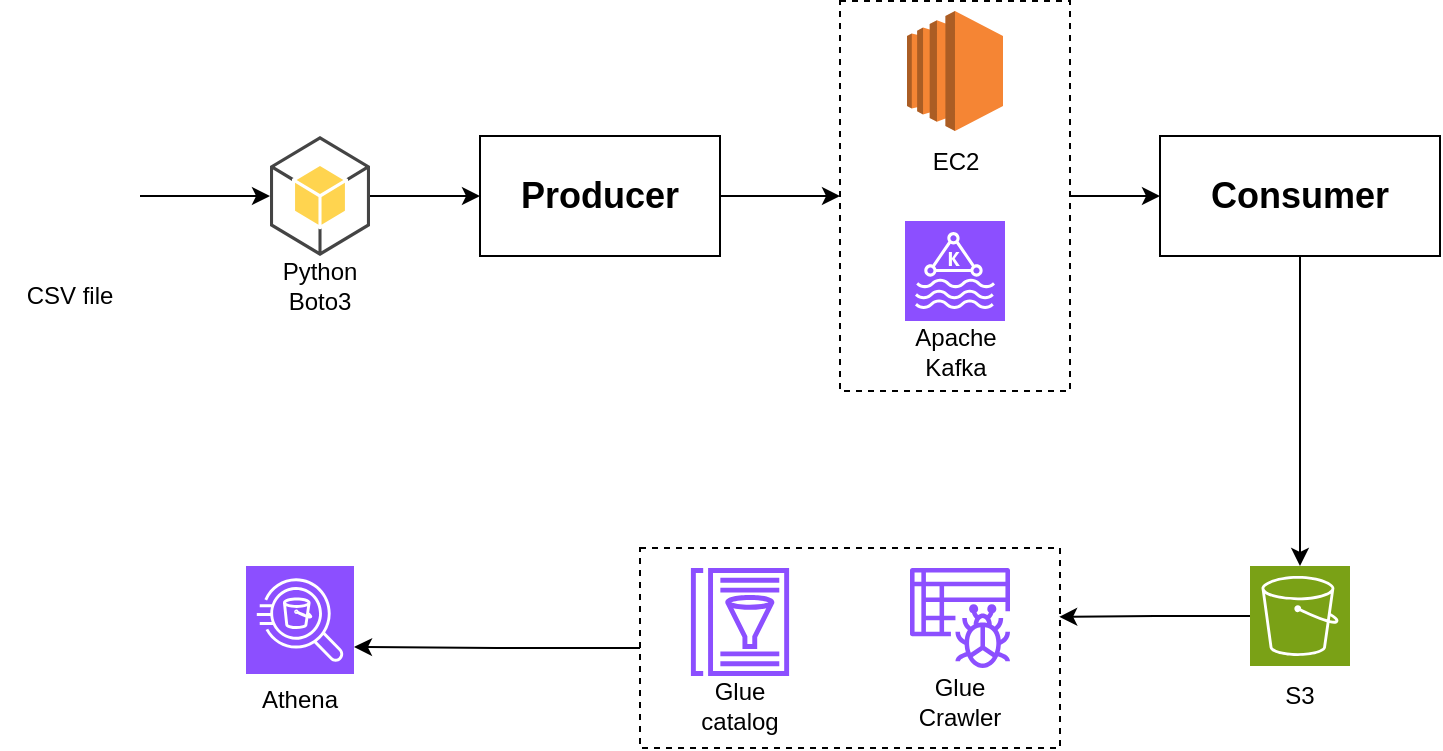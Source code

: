 <mxfile version="22.0.0" type="device">
  <diagram name="Page-1" id="UL2gxUW_iLW8z0D1iNUt">
    <mxGraphModel dx="1050" dy="587" grid="1" gridSize="10" guides="1" tooltips="1" connect="1" arrows="1" fold="1" page="1" pageScale="1" pageWidth="850" pageHeight="1100" math="0" shadow="0">
      <root>
        <mxCell id="0" />
        <mxCell id="1" parent="0" />
        <mxCell id="qjSdolqJB8eOLFLxf_jJ-2" value="" style="shape=image;html=1;verticalAlign=top;verticalLabelPosition=bottom;labelBackgroundColor=#ffffff;imageAspect=0;aspect=fixed;image=https://cdn0.iconfinder.com/data/icons/phosphor-light-vol-2/256/file-csv-light-128.png" vertex="1" parent="1">
          <mxGeometry x="50" y="550" width="70" height="70" as="geometry" />
        </mxCell>
        <mxCell id="qjSdolqJB8eOLFLxf_jJ-10" value="" style="endArrow=classic;html=1;rounded=0;exitX=1;exitY=0.5;exitDx=0;exitDy=0;entryX=0;entryY=0.5;entryDx=0;entryDy=0;entryPerimeter=0;" edge="1" parent="1" source="qjSdolqJB8eOLFLxf_jJ-2" target="qjSdolqJB8eOLFLxf_jJ-3">
          <mxGeometry width="50" height="50" relative="1" as="geometry">
            <mxPoint x="130" y="620" as="sourcePoint" />
            <mxPoint x="180" y="570" as="targetPoint" />
          </mxGeometry>
        </mxCell>
        <mxCell id="qjSdolqJB8eOLFLxf_jJ-13" value="" style="endArrow=classic;html=1;rounded=0;exitX=1;exitY=0.5;exitDx=0;exitDy=0;exitPerimeter=0;entryX=0;entryY=0.5;entryDx=0;entryDy=0;" edge="1" parent="1" source="qjSdolqJB8eOLFLxf_jJ-3" target="qjSdolqJB8eOLFLxf_jJ-12">
          <mxGeometry width="50" height="50" relative="1" as="geometry">
            <mxPoint x="400" y="770" as="sourcePoint" />
            <mxPoint x="450" y="720" as="targetPoint" />
          </mxGeometry>
        </mxCell>
        <mxCell id="qjSdolqJB8eOLFLxf_jJ-17" value="CSV file" style="text;html=1;strokeColor=none;fillColor=none;align=center;verticalAlign=middle;whiteSpace=wrap;rounded=0;" vertex="1" parent="1">
          <mxGeometry x="55" y="620" width="60" height="30" as="geometry" />
        </mxCell>
        <mxCell id="qjSdolqJB8eOLFLxf_jJ-25" value="" style="group" vertex="1" connectable="0" parent="1">
          <mxGeometry x="670" y="770" width="60" height="80" as="geometry" />
        </mxCell>
        <mxCell id="qjSdolqJB8eOLFLxf_jJ-6" value="" style="sketch=0;points=[[0,0,0],[0.25,0,0],[0.5,0,0],[0.75,0,0],[1,0,0],[0,1,0],[0.25,1,0],[0.5,1,0],[0.75,1,0],[1,1,0],[0,0.25,0],[0,0.5,0],[0,0.75,0],[1,0.25,0],[1,0.5,0],[1,0.75,0]];outlineConnect=0;fontColor=#232F3E;fillColor=#7AA116;strokeColor=#ffffff;dashed=0;verticalLabelPosition=bottom;verticalAlign=top;align=center;html=1;fontSize=12;fontStyle=0;aspect=fixed;shape=mxgraph.aws4.resourceIcon;resIcon=mxgraph.aws4.s3;" vertex="1" parent="qjSdolqJB8eOLFLxf_jJ-25">
          <mxGeometry x="5" width="50" height="50" as="geometry" />
        </mxCell>
        <mxCell id="qjSdolqJB8eOLFLxf_jJ-20" value="S3" style="text;html=1;strokeColor=none;fillColor=none;align=center;verticalAlign=middle;whiteSpace=wrap;rounded=0;" vertex="1" parent="qjSdolqJB8eOLFLxf_jJ-25">
          <mxGeometry y="50" width="60" height="30" as="geometry" />
        </mxCell>
        <mxCell id="qjSdolqJB8eOLFLxf_jJ-26" value="" style="group" vertex="1" connectable="0" parent="1">
          <mxGeometry x="470" y="487.5" width="115" height="195" as="geometry" />
        </mxCell>
        <mxCell id="qjSdolqJB8eOLFLxf_jJ-14" value="" style="rounded=0;whiteSpace=wrap;html=1;fillColor=none;dashed=1;" vertex="1" parent="qjSdolqJB8eOLFLxf_jJ-26">
          <mxGeometry width="115" height="195" as="geometry" />
        </mxCell>
        <mxCell id="qjSdolqJB8eOLFLxf_jJ-4" value="" style="sketch=0;points=[[0,0,0],[0.25,0,0],[0.5,0,0],[0.75,0,0],[1,0,0],[0,1,0],[0.25,1,0],[0.5,1,0],[0.75,1,0],[1,1,0],[0,0.25,0],[0,0.5,0],[0,0.75,0],[1,0.25,0],[1,0.5,0],[1,0.75,0]];outlineConnect=0;fontColor=#232F3E;fillColor=#8C4FFF;strokeColor=#ffffff;dashed=0;verticalLabelPosition=bottom;verticalAlign=top;align=center;html=1;fontSize=12;fontStyle=0;aspect=fixed;shape=mxgraph.aws4.resourceIcon;resIcon=mxgraph.aws4.managed_streaming_for_kafka;" vertex="1" parent="qjSdolqJB8eOLFLxf_jJ-26">
          <mxGeometry x="32.5" y="110" width="50" height="50" as="geometry" />
        </mxCell>
        <mxCell id="qjSdolqJB8eOLFLxf_jJ-5" value="" style="outlineConnect=0;dashed=0;verticalLabelPosition=bottom;verticalAlign=top;align=center;html=1;shape=mxgraph.aws3.ec2;fillColor=#F58534;gradientColor=none;" vertex="1" parent="qjSdolqJB8eOLFLxf_jJ-26">
          <mxGeometry x="33.5" y="5" width="48" height="60" as="geometry" />
        </mxCell>
        <mxCell id="qjSdolqJB8eOLFLxf_jJ-18" value="EC2" style="text;html=1;strokeColor=none;fillColor=none;align=center;verticalAlign=middle;whiteSpace=wrap;rounded=0;" vertex="1" parent="qjSdolqJB8eOLFLxf_jJ-26">
          <mxGeometry x="27.5" y="65" width="60" height="30" as="geometry" />
        </mxCell>
        <mxCell id="qjSdolqJB8eOLFLxf_jJ-19" value="Apache Kafka" style="text;html=1;strokeColor=none;fillColor=none;align=center;verticalAlign=middle;whiteSpace=wrap;rounded=0;" vertex="1" parent="qjSdolqJB8eOLFLxf_jJ-26">
          <mxGeometry x="27.5" y="160" width="60" height="30" as="geometry" />
        </mxCell>
        <mxCell id="qjSdolqJB8eOLFLxf_jJ-27" value="" style="group" vertex="1" connectable="0" parent="1">
          <mxGeometry x="170" y="770" width="60" height="82" as="geometry" />
        </mxCell>
        <mxCell id="qjSdolqJB8eOLFLxf_jJ-9" value="" style="sketch=0;points=[[0,0,0],[0.25,0,0],[0.5,0,0],[0.75,0,0],[1,0,0],[0,1,0],[0.25,1,0],[0.5,1,0],[0.75,1,0],[1,1,0],[0,0.25,0],[0,0.5,0],[0,0.75,0],[1,0.25,0],[1,0.5,0],[1,0.75,0]];outlineConnect=0;fontColor=#232F3E;fillColor=#8C4FFF;strokeColor=#ffffff;dashed=0;verticalLabelPosition=bottom;verticalAlign=top;align=center;html=1;fontSize=12;fontStyle=0;aspect=fixed;shape=mxgraph.aws4.resourceIcon;resIcon=mxgraph.aws4.athena;" vertex="1" parent="qjSdolqJB8eOLFLxf_jJ-27">
          <mxGeometry x="3" width="54" height="54" as="geometry" />
        </mxCell>
        <mxCell id="qjSdolqJB8eOLFLxf_jJ-24" value="Athena" style="text;html=1;strokeColor=none;fillColor=none;align=center;verticalAlign=middle;whiteSpace=wrap;rounded=0;" vertex="1" parent="qjSdolqJB8eOLFLxf_jJ-27">
          <mxGeometry y="52" width="60" height="30" as="geometry" />
        </mxCell>
        <mxCell id="qjSdolqJB8eOLFLxf_jJ-30" style="edgeStyle=orthogonalEdgeStyle;rounded=0;orthogonalLoop=1;jettySize=auto;html=1;exitX=1;exitY=0.5;exitDx=0;exitDy=0;entryX=0;entryY=0.5;entryDx=0;entryDy=0;" edge="1" parent="1" source="qjSdolqJB8eOLFLxf_jJ-12" target="qjSdolqJB8eOLFLxf_jJ-14">
          <mxGeometry relative="1" as="geometry" />
        </mxCell>
        <mxCell id="qjSdolqJB8eOLFLxf_jJ-31" value="&lt;b&gt;&lt;font style=&quot;font-size: 18px;&quot;&gt;Consumer&lt;/font&gt;&lt;/b&gt;" style="rounded=0;whiteSpace=wrap;html=1;fillColor=none;" vertex="1" parent="1">
          <mxGeometry x="630" y="555" width="140" height="60" as="geometry" />
        </mxCell>
        <mxCell id="qjSdolqJB8eOLFLxf_jJ-32" style="edgeStyle=orthogonalEdgeStyle;rounded=0;orthogonalLoop=1;jettySize=auto;html=1;exitX=1;exitY=0.5;exitDx=0;exitDy=0;entryX=0;entryY=0.5;entryDx=0;entryDy=0;" edge="1" parent="1" source="qjSdolqJB8eOLFLxf_jJ-14" target="qjSdolqJB8eOLFLxf_jJ-31">
          <mxGeometry relative="1" as="geometry" />
        </mxCell>
        <mxCell id="qjSdolqJB8eOLFLxf_jJ-33" value="" style="group" vertex="1" connectable="0" parent="1">
          <mxGeometry x="290" y="555" width="120" height="60" as="geometry" />
        </mxCell>
        <mxCell id="qjSdolqJB8eOLFLxf_jJ-11" value="&lt;b&gt;&lt;font style=&quot;font-size: 18px;&quot;&gt;Producer&lt;/font&gt;&lt;/b&gt;" style="text;html=1;strokeColor=none;fillColor=none;align=center;verticalAlign=middle;whiteSpace=wrap;rounded=0;" vertex="1" parent="qjSdolqJB8eOLFLxf_jJ-33">
          <mxGeometry x="30" y="15" width="60" height="30" as="geometry" />
        </mxCell>
        <mxCell id="qjSdolqJB8eOLFLxf_jJ-12" value="" style="rounded=0;whiteSpace=wrap;html=1;fillColor=none;" vertex="1" parent="qjSdolqJB8eOLFLxf_jJ-33">
          <mxGeometry width="120" height="60" as="geometry" />
        </mxCell>
        <mxCell id="qjSdolqJB8eOLFLxf_jJ-34" value="" style="group" vertex="1" connectable="0" parent="1">
          <mxGeometry x="180" y="555" width="60" height="90" as="geometry" />
        </mxCell>
        <mxCell id="qjSdolqJB8eOLFLxf_jJ-3" value="" style="outlineConnect=0;dashed=0;verticalLabelPosition=bottom;verticalAlign=top;align=center;html=1;shape=mxgraph.aws3.android;fillColor=#FFD44F;gradientColor=none;" vertex="1" parent="qjSdolqJB8eOLFLxf_jJ-34">
          <mxGeometry x="5" width="50" height="60" as="geometry" />
        </mxCell>
        <mxCell id="qjSdolqJB8eOLFLxf_jJ-16" value="Python Boto3" style="text;html=1;strokeColor=none;fillColor=none;align=center;verticalAlign=middle;whiteSpace=wrap;rounded=0;" vertex="1" parent="qjSdolqJB8eOLFLxf_jJ-34">
          <mxGeometry y="60" width="60" height="30" as="geometry" />
        </mxCell>
        <mxCell id="qjSdolqJB8eOLFLxf_jJ-35" style="edgeStyle=orthogonalEdgeStyle;rounded=0;orthogonalLoop=1;jettySize=auto;html=1;exitX=0.5;exitY=1;exitDx=0;exitDy=0;entryX=0.5;entryY=0;entryDx=0;entryDy=0;entryPerimeter=0;" edge="1" parent="1" source="qjSdolqJB8eOLFLxf_jJ-31" target="qjSdolqJB8eOLFLxf_jJ-6">
          <mxGeometry relative="1" as="geometry" />
        </mxCell>
        <mxCell id="qjSdolqJB8eOLFLxf_jJ-38" value="" style="group" vertex="1" connectable="0" parent="1">
          <mxGeometry x="370" y="761" width="210" height="100" as="geometry" />
        </mxCell>
        <mxCell id="qjSdolqJB8eOLFLxf_jJ-37" value="" style="rounded=0;whiteSpace=wrap;html=1;fillColor=none;dashed=1;" vertex="1" parent="qjSdolqJB8eOLFLxf_jJ-38">
          <mxGeometry width="210" height="100" as="geometry" />
        </mxCell>
        <mxCell id="qjSdolqJB8eOLFLxf_jJ-28" value="" style="group" vertex="1" connectable="0" parent="qjSdolqJB8eOLFLxf_jJ-38">
          <mxGeometry x="20.0" y="10" width="60" height="84" as="geometry" />
        </mxCell>
        <mxCell id="qjSdolqJB8eOLFLxf_jJ-8" value="" style="sketch=0;outlineConnect=0;fontColor=#232F3E;gradientColor=none;fillColor=#8C4FFF;strokeColor=none;dashed=0;verticalLabelPosition=bottom;verticalAlign=top;align=center;html=1;fontSize=12;fontStyle=0;aspect=fixed;pointerEvents=1;shape=mxgraph.aws4.glue_data_catalog;" vertex="1" parent="qjSdolqJB8eOLFLxf_jJ-28">
          <mxGeometry x="5.08" width="49.85" height="54" as="geometry" />
        </mxCell>
        <mxCell id="qjSdolqJB8eOLFLxf_jJ-23" value="Glue catalog" style="text;html=1;strokeColor=none;fillColor=none;align=center;verticalAlign=middle;whiteSpace=wrap;rounded=0;" vertex="1" parent="qjSdolqJB8eOLFLxf_jJ-28">
          <mxGeometry y="54" width="60" height="30" as="geometry" />
        </mxCell>
        <mxCell id="qjSdolqJB8eOLFLxf_jJ-29" value="" style="group" vertex="1" connectable="0" parent="qjSdolqJB8eOLFLxf_jJ-38">
          <mxGeometry x="130" y="10" width="60" height="82" as="geometry" />
        </mxCell>
        <mxCell id="qjSdolqJB8eOLFLxf_jJ-7" value="" style="sketch=0;outlineConnect=0;fontColor=#232F3E;gradientColor=none;fillColor=#8C4FFF;strokeColor=none;dashed=0;verticalLabelPosition=bottom;verticalAlign=top;align=center;html=1;fontSize=12;fontStyle=0;aspect=fixed;pointerEvents=1;shape=mxgraph.aws4.glue_crawlers;" vertex="1" parent="qjSdolqJB8eOLFLxf_jJ-29">
          <mxGeometry x="5" width="50" height="50" as="geometry" />
        </mxCell>
        <mxCell id="qjSdolqJB8eOLFLxf_jJ-22" value="Glue Crawler" style="text;html=1;strokeColor=none;fillColor=none;align=center;verticalAlign=middle;whiteSpace=wrap;rounded=0;" vertex="1" parent="qjSdolqJB8eOLFLxf_jJ-29">
          <mxGeometry y="52" width="60" height="30" as="geometry" />
        </mxCell>
        <mxCell id="qjSdolqJB8eOLFLxf_jJ-39" style="edgeStyle=orthogonalEdgeStyle;rounded=0;orthogonalLoop=1;jettySize=auto;html=1;exitX=0;exitY=0.5;exitDx=0;exitDy=0;exitPerimeter=0;entryX=0.998;entryY=0.344;entryDx=0;entryDy=0;entryPerimeter=0;" edge="1" parent="1" source="qjSdolqJB8eOLFLxf_jJ-6" target="qjSdolqJB8eOLFLxf_jJ-37">
          <mxGeometry relative="1" as="geometry" />
        </mxCell>
        <mxCell id="qjSdolqJB8eOLFLxf_jJ-40" style="edgeStyle=orthogonalEdgeStyle;rounded=0;orthogonalLoop=1;jettySize=auto;html=1;exitX=0;exitY=0.5;exitDx=0;exitDy=0;entryX=1;entryY=0.75;entryDx=0;entryDy=0;entryPerimeter=0;" edge="1" parent="1" source="qjSdolqJB8eOLFLxf_jJ-37" target="qjSdolqJB8eOLFLxf_jJ-9">
          <mxGeometry relative="1" as="geometry" />
        </mxCell>
      </root>
    </mxGraphModel>
  </diagram>
</mxfile>
